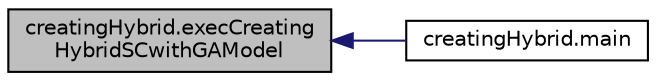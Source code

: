 digraph "creatingHybrid.execCreatingHybridSCwithGAModel"
{
  edge [fontname="Helvetica",fontsize="10",labelfontname="Helvetica",labelfontsize="10"];
  node [fontname="Helvetica",fontsize="10",shape=record];
  rankdir="LR";
  Node1 [label="creatingHybrid.execCreating\lHybridSCwithGAModel",height=0.2,width=0.4,color="black", fillcolor="grey75", style="filled", fontcolor="black"];
  Node1 -> Node2 [dir="back",color="midnightblue",fontsize="10",style="solid",fontname="Helvetica"];
  Node2 [label="creatingHybrid.main",height=0.2,width=0.4,color="black", fillcolor="white", style="filled",URL="$namespacecreating_hybrid.html#af775563b0fc8f5b99a72d0d323956802"];
}
